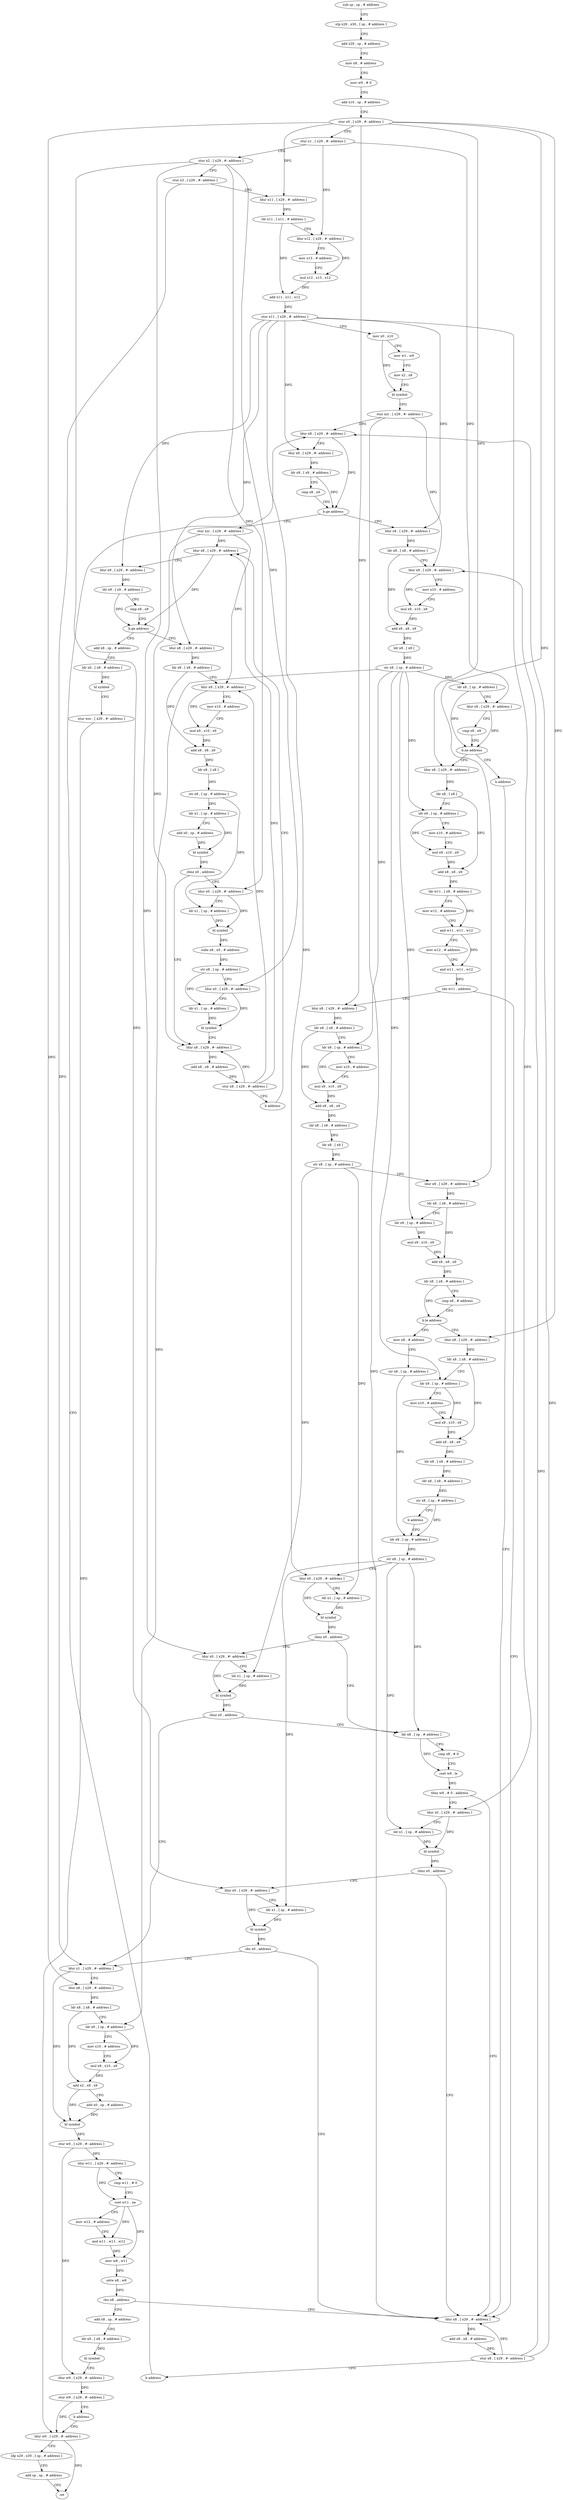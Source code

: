 digraph "func" {
"4324316" [label = "sub sp , sp , # address" ]
"4324320" [label = "stp x29 , x30 , [ sp , # address ]" ]
"4324324" [label = "add x29 , sp , # address" ]
"4324328" [label = "mov x8 , # address" ]
"4324332" [label = "mov w9 , # 0" ]
"4324336" [label = "add x10 , sp , # address" ]
"4324340" [label = "stur x0 , [ x29 , #- address ]" ]
"4324344" [label = "stur x1 , [ x29 , #- address ]" ]
"4324348" [label = "stur x2 , [ x29 , #- address ]" ]
"4324352" [label = "stur x3 , [ x29 , #- address ]" ]
"4324356" [label = "ldur x11 , [ x29 , #- address ]" ]
"4324360" [label = "ldr x11 , [ x11 , # address ]" ]
"4324364" [label = "ldur x12 , [ x29 , #- address ]" ]
"4324368" [label = "mov x13 , # address" ]
"4324372" [label = "mul x12 , x13 , x12" ]
"4324376" [label = "add x11 , x11 , x12" ]
"4324380" [label = "stur x11 , [ x29 , #- address ]" ]
"4324384" [label = "mov x0 , x10" ]
"4324388" [label = "mov w1 , w9" ]
"4324392" [label = "mov x2 , x8" ]
"4324396" [label = "bl symbol" ]
"4324400" [label = "stur xzr , [ x29 , #- address ]" ]
"4324404" [label = "ldur x8 , [ x29 , #- address ]" ]
"4324840" [label = "stur xzr , [ x29 , #- address ]" ]
"4324844" [label = "ldur x8 , [ x29 , #- address ]" ]
"4324424" [label = "ldur x8 , [ x29 , #- address ]" ]
"4324428" [label = "ldr x8 , [ x8 , # address ]" ]
"4324432" [label = "ldur x9 , [ x29 , #- address ]" ]
"4324436" [label = "mov x10 , # address" ]
"4324440" [label = "mul x9 , x10 , x9" ]
"4324444" [label = "add x8 , x8 , x9" ]
"4324448" [label = "ldr x8 , [ x8 ]" ]
"4324452" [label = "str x8 , [ sp , # address ]" ]
"4324456" [label = "ldr x8 , [ sp , # address ]" ]
"4324460" [label = "ldur x9 , [ x29 , #- address ]" ]
"4324464" [label = "cmp x8 , x9" ]
"4324468" [label = "b.ne address" ]
"4324476" [label = "ldur x8 , [ x29 , #- address ]" ]
"4324472" [label = "b address" ]
"4324960" [label = "add x8 , sp , # address" ]
"4324964" [label = "ldr x0 , [ x8 , # address ]" ]
"4324968" [label = "bl symbol" ]
"4324972" [label = "stur wzr , [ x29 , #- address ]" ]
"4324976" [label = "ldur w0 , [ x29 , #- address ]" ]
"4324864" [label = "ldur x8 , [ x29 , #- address ]" ]
"4324868" [label = "ldr x8 , [ x8 , # address ]" ]
"4324872" [label = "ldur x9 , [ x29 , #- address ]" ]
"4324876" [label = "mov x10 , # address" ]
"4324880" [label = "mul x9 , x10 , x9" ]
"4324884" [label = "add x8 , x8 , x9" ]
"4324888" [label = "ldr x8 , [ x8 ]" ]
"4324892" [label = "str x8 , [ sp , # address ]" ]
"4324896" [label = "ldr x1 , [ sp , # address ]" ]
"4324900" [label = "add x0 , sp , # address" ]
"4324904" [label = "bl symbol" ]
"4324908" [label = "cbnz x0 , address" ]
"4324944" [label = "ldur x8 , [ x29 , #- address ]" ]
"4324912" [label = "ldur x0 , [ x29 , #- address ]" ]
"4324480" [label = "ldr x8 , [ x8 ]" ]
"4324484" [label = "ldr x9 , [ sp , # address ]" ]
"4324488" [label = "mov x10 , # address" ]
"4324492" [label = "mul x9 , x10 , x9" ]
"4324496" [label = "add x8 , x8 , x9" ]
"4324500" [label = "ldr w11 , [ x8 , # address ]" ]
"4324504" [label = "mov w12 , # address" ]
"4324508" [label = "and w11 , w11 , w12" ]
"4324512" [label = "mov w12 , # address" ]
"4324516" [label = "and w11 , w11 , w12" ]
"4324520" [label = "cbz w11 , address" ]
"4324824" [label = "ldur x8 , [ x29 , #- address ]" ]
"4324524" [label = "ldur x8 , [ x29 , #- address ]" ]
"4324948" [label = "add x8 , x8 , # address" ]
"4324952" [label = "stur x8 , [ x29 , #- address ]" ]
"4324956" [label = "b address" ]
"4324916" [label = "ldr x1 , [ sp , # address ]" ]
"4324920" [label = "bl symbol" ]
"4324924" [label = "subs x8 , x0 , # address" ]
"4324928" [label = "str x8 , [ sp , # address ]" ]
"4324932" [label = "ldur x0 , [ x29 , #- address ]" ]
"4324936" [label = "ldr x1 , [ sp , # address ]" ]
"4324940" [label = "bl symbol" ]
"4324828" [label = "add x8 , x8 , # address" ]
"4324832" [label = "stur x8 , [ x29 , #- address ]" ]
"4324836" [label = "b address" ]
"4324528" [label = "ldr x8 , [ x8 , # address ]" ]
"4324532" [label = "ldr x9 , [ sp , # address ]" ]
"4324536" [label = "mov x10 , # address" ]
"4324540" [label = "mul x9 , x10 , x9" ]
"4324544" [label = "add x8 , x8 , x9" ]
"4324548" [label = "ldr x8 , [ x8 , # address ]" ]
"4324552" [label = "ldr x8 , [ x8 ]" ]
"4324556" [label = "str x8 , [ sp , # address ]" ]
"4324560" [label = "ldur x8 , [ x29 , #- address ]" ]
"4324564" [label = "ldr x8 , [ x8 , # address ]" ]
"4324568" [label = "ldr x9 , [ sp , # address ]" ]
"4324572" [label = "mul x9 , x10 , x9" ]
"4324576" [label = "add x8 , x8 , x9" ]
"4324580" [label = "ldr x8 , [ x8 , # address ]" ]
"4324584" [label = "cmp x8 , # address" ]
"4324588" [label = "b.le address" ]
"4324632" [label = "mov x8 , # address" ]
"4324592" [label = "ldur x8 , [ x29 , #- address ]" ]
"4324848" [label = "ldur x9 , [ x29 , #- address ]" ]
"4324852" [label = "ldr x9 , [ x9 , # address ]" ]
"4324856" [label = "cmp x8 , x9" ]
"4324860" [label = "b.ge address" ]
"4324408" [label = "ldur x9 , [ x29 , #- address ]" ]
"4324412" [label = "ldr x9 , [ x9 , # address ]" ]
"4324416" [label = "cmp x8 , x9" ]
"4324420" [label = "b.ge address" ]
"4324636" [label = "str x8 , [ sp , # address ]" ]
"4324640" [label = "ldr x8 , [ sp , # address ]" ]
"4324596" [label = "ldr x8 , [ x8 , # address ]" ]
"4324600" [label = "ldr x9 , [ sp , # address ]" ]
"4324604" [label = "mov x10 , # address" ]
"4324608" [label = "mul x9 , x10 , x9" ]
"4324612" [label = "add x8 , x8 , x9" ]
"4324616" [label = "ldr x8 , [ x8 , # address ]" ]
"4324620" [label = "ldr x8 , [ x8 , # address ]" ]
"4324624" [label = "str x8 , [ sp , # address ]" ]
"4324628" [label = "b address" ]
"4324680" [label = "ldr x8 , [ sp , # address ]" ]
"4324684" [label = "cmp x8 , # 0" ]
"4324688" [label = "cset w9 , le" ]
"4324692" [label = "tbnz w9 , # 0 , address" ]
"4324696" [label = "ldur x0 , [ x29 , #- address ]" ]
"4324664" [label = "ldur x0 , [ x29 , #- address ]" ]
"4324668" [label = "ldr x1 , [ sp , # address ]" ]
"4324672" [label = "bl symbol" ]
"4324676" [label = "cbnz x0 , address" ]
"4324728" [label = "ldur x1 , [ x29 , #- address ]" ]
"4324644" [label = "str x8 , [ sp , # address ]" ]
"4324648" [label = "ldur x0 , [ x29 , #- address ]" ]
"4324652" [label = "ldr x1 , [ sp , # address ]" ]
"4324656" [label = "bl symbol" ]
"4324660" [label = "cbnz x0 , address" ]
"4324700" [label = "ldr x1 , [ sp , # address ]" ]
"4324704" [label = "bl symbol" ]
"4324708" [label = "cbnz x0 , address" ]
"4324712" [label = "ldur x0 , [ x29 , #- address ]" ]
"4324732" [label = "ldur x8 , [ x29 , #- address ]" ]
"4324736" [label = "ldr x8 , [ x8 , # address ]" ]
"4324740" [label = "ldr x9 , [ sp , # address ]" ]
"4324744" [label = "mov x10 , # address" ]
"4324748" [label = "mul x9 , x10 , x9" ]
"4324752" [label = "add x2 , x8 , x9" ]
"4324756" [label = "add x0 , sp , # address" ]
"4324760" [label = "bl symbol" ]
"4324764" [label = "stur w0 , [ x29 , #- address ]" ]
"4324768" [label = "ldur w11 , [ x29 , #- address ]" ]
"4324772" [label = "cmp w11 , # 0" ]
"4324776" [label = "cset w11 , ne" ]
"4324780" [label = "mov w12 , # address" ]
"4324784" [label = "and w11 , w11 , w12" ]
"4324788" [label = "mov w8 , w11" ]
"4324792" [label = "sxtw x8 , w8" ]
"4324796" [label = "cbz x8 , address" ]
"4324800" [label = "add x8 , sp , # address" ]
"4324716" [label = "ldr x1 , [ sp , # address ]" ]
"4324720" [label = "bl symbol" ]
"4324724" [label = "cbz x0 , address" ]
"4324804" [label = "ldr x0 , [ x8 , # address ]" ]
"4324808" [label = "bl symbol" ]
"4324812" [label = "ldur w9 , [ x29 , #- address ]" ]
"4324816" [label = "stur w9 , [ x29 , #- address ]" ]
"4324820" [label = "b address" ]
"4324980" [label = "ldp x29 , x30 , [ sp , # address ]" ]
"4324984" [label = "add sp , sp , # address" ]
"4324988" [label = "ret" ]
"4324316" -> "4324320" [ label = "CFG" ]
"4324320" -> "4324324" [ label = "CFG" ]
"4324324" -> "4324328" [ label = "CFG" ]
"4324328" -> "4324332" [ label = "CFG" ]
"4324332" -> "4324336" [ label = "CFG" ]
"4324336" -> "4324340" [ label = "CFG" ]
"4324340" -> "4324344" [ label = "CFG" ]
"4324340" -> "4324356" [ label = "DFG" ]
"4324340" -> "4324476" [ label = "DFG" ]
"4324340" -> "4324524" [ label = "DFG" ]
"4324340" -> "4324560" [ label = "DFG" ]
"4324340" -> "4324592" [ label = "DFG" ]
"4324340" -> "4324732" [ label = "DFG" ]
"4324344" -> "4324348" [ label = "CFG" ]
"4324344" -> "4324364" [ label = "DFG" ]
"4324344" -> "4324460" [ label = "DFG" ]
"4324348" -> "4324352" [ label = "CFG" ]
"4324348" -> "4324912" [ label = "DFG" ]
"4324348" -> "4324932" [ label = "DFG" ]
"4324348" -> "4324664" [ label = "DFG" ]
"4324348" -> "4324712" [ label = "DFG" ]
"4324352" -> "4324356" [ label = "CFG" ]
"4324352" -> "4324728" [ label = "DFG" ]
"4324356" -> "4324360" [ label = "DFG" ]
"4324360" -> "4324364" [ label = "CFG" ]
"4324360" -> "4324376" [ label = "DFG" ]
"4324364" -> "4324368" [ label = "CFG" ]
"4324364" -> "4324372" [ label = "DFG" ]
"4324368" -> "4324372" [ label = "CFG" ]
"4324372" -> "4324376" [ label = "DFG" ]
"4324376" -> "4324380" [ label = "DFG" ]
"4324380" -> "4324384" [ label = "CFG" ]
"4324380" -> "4324408" [ label = "DFG" ]
"4324380" -> "4324424" [ label = "DFG" ]
"4324380" -> "4324848" [ label = "DFG" ]
"4324380" -> "4324864" [ label = "DFG" ]
"4324380" -> "4324648" [ label = "DFG" ]
"4324380" -> "4324696" [ label = "DFG" ]
"4324384" -> "4324388" [ label = "CFG" ]
"4324384" -> "4324396" [ label = "DFG" ]
"4324388" -> "4324392" [ label = "CFG" ]
"4324392" -> "4324396" [ label = "CFG" ]
"4324396" -> "4324400" [ label = "CFG" ]
"4324400" -> "4324404" [ label = "DFG" ]
"4324400" -> "4324432" [ label = "DFG" ]
"4324400" -> "4324824" [ label = "DFG" ]
"4324404" -> "4324408" [ label = "CFG" ]
"4324404" -> "4324420" [ label = "DFG" ]
"4324840" -> "4324844" [ label = "DFG" ]
"4324840" -> "4324872" [ label = "DFG" ]
"4324840" -> "4324944" [ label = "DFG" ]
"4324844" -> "4324848" [ label = "CFG" ]
"4324844" -> "4324860" [ label = "DFG" ]
"4324424" -> "4324428" [ label = "DFG" ]
"4324428" -> "4324432" [ label = "CFG" ]
"4324428" -> "4324444" [ label = "DFG" ]
"4324432" -> "4324436" [ label = "CFG" ]
"4324432" -> "4324440" [ label = "DFG" ]
"4324436" -> "4324440" [ label = "CFG" ]
"4324440" -> "4324444" [ label = "DFG" ]
"4324444" -> "4324448" [ label = "DFG" ]
"4324448" -> "4324452" [ label = "DFG" ]
"4324452" -> "4324456" [ label = "DFG" ]
"4324452" -> "4324484" [ label = "DFG" ]
"4324452" -> "4324532" [ label = "DFG" ]
"4324452" -> "4324568" [ label = "DFG" ]
"4324452" -> "4324600" [ label = "DFG" ]
"4324452" -> "4324740" [ label = "DFG" ]
"4324456" -> "4324460" [ label = "CFG" ]
"4324456" -> "4324468" [ label = "DFG" ]
"4324460" -> "4324464" [ label = "CFG" ]
"4324460" -> "4324468" [ label = "DFG" ]
"4324464" -> "4324468" [ label = "CFG" ]
"4324468" -> "4324476" [ label = "CFG" ]
"4324468" -> "4324472" [ label = "CFG" ]
"4324476" -> "4324480" [ label = "DFG" ]
"4324472" -> "4324824" [ label = "CFG" ]
"4324960" -> "4324964" [ label = "CFG" ]
"4324964" -> "4324968" [ label = "DFG" ]
"4324968" -> "4324972" [ label = "CFG" ]
"4324972" -> "4324976" [ label = "DFG" ]
"4324976" -> "4324980" [ label = "CFG" ]
"4324976" -> "4324988" [ label = "DFG" ]
"4324864" -> "4324868" [ label = "DFG" ]
"4324868" -> "4324872" [ label = "CFG" ]
"4324868" -> "4324884" [ label = "DFG" ]
"4324872" -> "4324876" [ label = "CFG" ]
"4324872" -> "4324880" [ label = "DFG" ]
"4324876" -> "4324880" [ label = "CFG" ]
"4324880" -> "4324884" [ label = "DFG" ]
"4324884" -> "4324888" [ label = "DFG" ]
"4324888" -> "4324892" [ label = "DFG" ]
"4324892" -> "4324896" [ label = "DFG" ]
"4324892" -> "4324916" [ label = "DFG" ]
"4324896" -> "4324900" [ label = "CFG" ]
"4324896" -> "4324904" [ label = "DFG" ]
"4324900" -> "4324904" [ label = "DFG" ]
"4324904" -> "4324908" [ label = "DFG" ]
"4324908" -> "4324944" [ label = "CFG" ]
"4324908" -> "4324912" [ label = "CFG" ]
"4324944" -> "4324948" [ label = "DFG" ]
"4324912" -> "4324916" [ label = "CFG" ]
"4324912" -> "4324920" [ label = "DFG" ]
"4324480" -> "4324484" [ label = "CFG" ]
"4324480" -> "4324496" [ label = "DFG" ]
"4324484" -> "4324488" [ label = "CFG" ]
"4324484" -> "4324492" [ label = "DFG" ]
"4324488" -> "4324492" [ label = "CFG" ]
"4324492" -> "4324496" [ label = "DFG" ]
"4324496" -> "4324500" [ label = "DFG" ]
"4324500" -> "4324504" [ label = "CFG" ]
"4324500" -> "4324508" [ label = "DFG" ]
"4324504" -> "4324508" [ label = "CFG" ]
"4324508" -> "4324512" [ label = "CFG" ]
"4324508" -> "4324516" [ label = "DFG" ]
"4324512" -> "4324516" [ label = "CFG" ]
"4324516" -> "4324520" [ label = "DFG" ]
"4324520" -> "4324824" [ label = "CFG" ]
"4324520" -> "4324524" [ label = "CFG" ]
"4324824" -> "4324828" [ label = "DFG" ]
"4324524" -> "4324528" [ label = "DFG" ]
"4324948" -> "4324952" [ label = "DFG" ]
"4324952" -> "4324956" [ label = "CFG" ]
"4324952" -> "4324844" [ label = "DFG" ]
"4324952" -> "4324872" [ label = "DFG" ]
"4324952" -> "4324944" [ label = "DFG" ]
"4324956" -> "4324844" [ label = "CFG" ]
"4324916" -> "4324920" [ label = "DFG" ]
"4324920" -> "4324924" [ label = "DFG" ]
"4324924" -> "4324928" [ label = "DFG" ]
"4324928" -> "4324932" [ label = "CFG" ]
"4324928" -> "4324936" [ label = "DFG" ]
"4324932" -> "4324936" [ label = "CFG" ]
"4324932" -> "4324940" [ label = "DFG" ]
"4324936" -> "4324940" [ label = "DFG" ]
"4324940" -> "4324944" [ label = "CFG" ]
"4324828" -> "4324832" [ label = "DFG" ]
"4324832" -> "4324836" [ label = "CFG" ]
"4324832" -> "4324404" [ label = "DFG" ]
"4324832" -> "4324432" [ label = "DFG" ]
"4324832" -> "4324824" [ label = "DFG" ]
"4324836" -> "4324404" [ label = "CFG" ]
"4324528" -> "4324532" [ label = "CFG" ]
"4324528" -> "4324544" [ label = "DFG" ]
"4324532" -> "4324536" [ label = "CFG" ]
"4324532" -> "4324540" [ label = "DFG" ]
"4324536" -> "4324540" [ label = "CFG" ]
"4324540" -> "4324544" [ label = "DFG" ]
"4324544" -> "4324548" [ label = "DFG" ]
"4324548" -> "4324552" [ label = "DFG" ]
"4324552" -> "4324556" [ label = "DFG" ]
"4324556" -> "4324560" [ label = "CFG" ]
"4324556" -> "4324652" [ label = "DFG" ]
"4324556" -> "4324668" [ label = "DFG" ]
"4324560" -> "4324564" [ label = "DFG" ]
"4324564" -> "4324568" [ label = "CFG" ]
"4324564" -> "4324576" [ label = "DFG" ]
"4324568" -> "4324572" [ label = "DFG" ]
"4324572" -> "4324576" [ label = "DFG" ]
"4324576" -> "4324580" [ label = "DFG" ]
"4324580" -> "4324584" [ label = "CFG" ]
"4324580" -> "4324588" [ label = "DFG" ]
"4324584" -> "4324588" [ label = "CFG" ]
"4324588" -> "4324632" [ label = "CFG" ]
"4324588" -> "4324592" [ label = "CFG" ]
"4324632" -> "4324636" [ label = "CFG" ]
"4324592" -> "4324596" [ label = "DFG" ]
"4324848" -> "4324852" [ label = "DFG" ]
"4324852" -> "4324856" [ label = "CFG" ]
"4324852" -> "4324860" [ label = "DFG" ]
"4324856" -> "4324860" [ label = "CFG" ]
"4324860" -> "4324960" [ label = "CFG" ]
"4324860" -> "4324864" [ label = "CFG" ]
"4324408" -> "4324412" [ label = "DFG" ]
"4324412" -> "4324416" [ label = "CFG" ]
"4324412" -> "4324420" [ label = "DFG" ]
"4324416" -> "4324420" [ label = "CFG" ]
"4324420" -> "4324840" [ label = "CFG" ]
"4324420" -> "4324424" [ label = "CFG" ]
"4324636" -> "4324640" [ label = "DFG" ]
"4324640" -> "4324644" [ label = "DFG" ]
"4324596" -> "4324600" [ label = "CFG" ]
"4324596" -> "4324612" [ label = "DFG" ]
"4324600" -> "4324604" [ label = "CFG" ]
"4324600" -> "4324608" [ label = "DFG" ]
"4324604" -> "4324608" [ label = "CFG" ]
"4324608" -> "4324612" [ label = "DFG" ]
"4324612" -> "4324616" [ label = "DFG" ]
"4324616" -> "4324620" [ label = "DFG" ]
"4324620" -> "4324624" [ label = "DFG" ]
"4324624" -> "4324628" [ label = "CFG" ]
"4324624" -> "4324640" [ label = "DFG" ]
"4324628" -> "4324640" [ label = "CFG" ]
"4324680" -> "4324684" [ label = "CFG" ]
"4324680" -> "4324688" [ label = "DFG" ]
"4324684" -> "4324688" [ label = "CFG" ]
"4324688" -> "4324692" [ label = "DFG" ]
"4324692" -> "4324824" [ label = "CFG" ]
"4324692" -> "4324696" [ label = "CFG" ]
"4324696" -> "4324700" [ label = "CFG" ]
"4324696" -> "4324704" [ label = "DFG" ]
"4324664" -> "4324668" [ label = "CFG" ]
"4324664" -> "4324672" [ label = "DFG" ]
"4324668" -> "4324672" [ label = "DFG" ]
"4324672" -> "4324676" [ label = "DFG" ]
"4324676" -> "4324728" [ label = "CFG" ]
"4324676" -> "4324680" [ label = "CFG" ]
"4324728" -> "4324732" [ label = "CFG" ]
"4324728" -> "4324760" [ label = "DFG" ]
"4324644" -> "4324648" [ label = "CFG" ]
"4324644" -> "4324680" [ label = "DFG" ]
"4324644" -> "4324700" [ label = "DFG" ]
"4324644" -> "4324716" [ label = "DFG" ]
"4324648" -> "4324652" [ label = "CFG" ]
"4324648" -> "4324656" [ label = "DFG" ]
"4324652" -> "4324656" [ label = "DFG" ]
"4324656" -> "4324660" [ label = "DFG" ]
"4324660" -> "4324680" [ label = "CFG" ]
"4324660" -> "4324664" [ label = "CFG" ]
"4324700" -> "4324704" [ label = "DFG" ]
"4324704" -> "4324708" [ label = "DFG" ]
"4324708" -> "4324824" [ label = "CFG" ]
"4324708" -> "4324712" [ label = "CFG" ]
"4324712" -> "4324716" [ label = "CFG" ]
"4324712" -> "4324720" [ label = "DFG" ]
"4324732" -> "4324736" [ label = "DFG" ]
"4324736" -> "4324740" [ label = "CFG" ]
"4324736" -> "4324752" [ label = "DFG" ]
"4324740" -> "4324744" [ label = "CFG" ]
"4324740" -> "4324748" [ label = "DFG" ]
"4324744" -> "4324748" [ label = "CFG" ]
"4324748" -> "4324752" [ label = "DFG" ]
"4324752" -> "4324756" [ label = "CFG" ]
"4324752" -> "4324760" [ label = "DFG" ]
"4324756" -> "4324760" [ label = "DFG" ]
"4324760" -> "4324764" [ label = "DFG" ]
"4324764" -> "4324768" [ label = "DFG" ]
"4324764" -> "4324812" [ label = "DFG" ]
"4324768" -> "4324772" [ label = "CFG" ]
"4324768" -> "4324776" [ label = "DFG" ]
"4324772" -> "4324776" [ label = "CFG" ]
"4324776" -> "4324780" [ label = "CFG" ]
"4324776" -> "4324784" [ label = "DFG" ]
"4324776" -> "4324788" [ label = "DFG" ]
"4324780" -> "4324784" [ label = "CFG" ]
"4324784" -> "4324788" [ label = "DFG" ]
"4324788" -> "4324792" [ label = "DFG" ]
"4324792" -> "4324796" [ label = "DFG" ]
"4324796" -> "4324824" [ label = "CFG" ]
"4324796" -> "4324800" [ label = "CFG" ]
"4324800" -> "4324804" [ label = "CFG" ]
"4324716" -> "4324720" [ label = "DFG" ]
"4324720" -> "4324724" [ label = "DFG" ]
"4324724" -> "4324824" [ label = "CFG" ]
"4324724" -> "4324728" [ label = "CFG" ]
"4324804" -> "4324808" [ label = "DFG" ]
"4324808" -> "4324812" [ label = "CFG" ]
"4324812" -> "4324816" [ label = "DFG" ]
"4324816" -> "4324820" [ label = "CFG" ]
"4324816" -> "4324976" [ label = "DFG" ]
"4324820" -> "4324976" [ label = "CFG" ]
"4324980" -> "4324984" [ label = "CFG" ]
"4324984" -> "4324988" [ label = "CFG" ]
}
